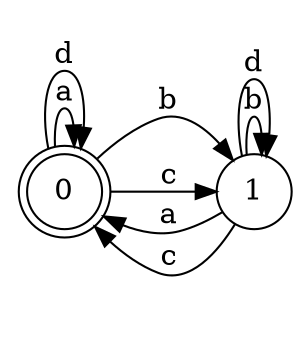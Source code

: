 digraph n2_5 {
__start0 [label="" shape="none"];

rankdir=LR;
size="8,5";

s0 [style="rounded,filled", color="black", fillcolor="white" shape="doublecircle", label="0"];
s1 [style="filled", color="black", fillcolor="white" shape="circle", label="1"];
s0 -> s0 [label="a"];
s0 -> s1 [label="b"];
s0 -> s1 [label="c"];
s0 -> s0 [label="d"];
s1 -> s0 [label="a"];
s1 -> s1 [label="b"];
s1 -> s0 [label="c"];
s1 -> s1 [label="d"];

}